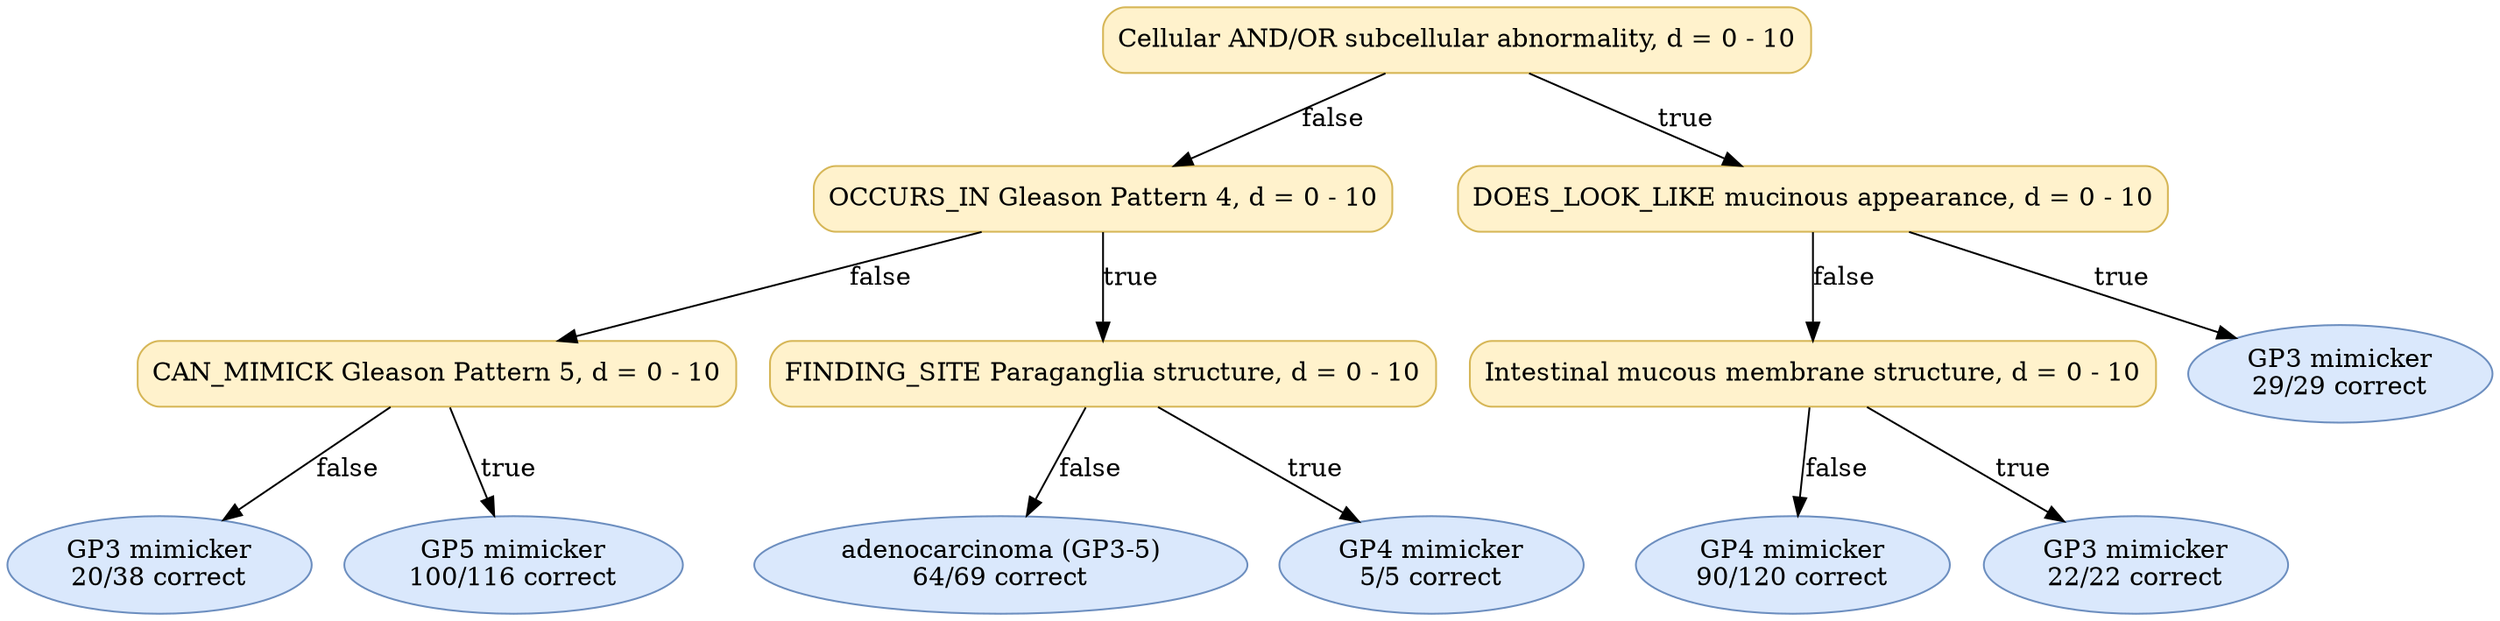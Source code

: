 digraph "DT" {
fontname="Times-Roman";
label="";
node [fontname="Times-Roman"];
Node1 [color="#D6B656", fillcolor="#FFF2CC", label="Cellular AND/OR subcellular abnormality, d = 0 - 10", shape="box", style="rounded,filled"];
Node2 [color="#D6B656", fillcolor="#FFF2CC", label="OCCURS_IN Gleason Pattern 4, d = 0 - 10", shape="box", style="rounded,filled"];
Node3 [color="#D6B656", fillcolor="#FFF2CC", label="CAN_MIMICK Gleason Pattern 5, d = 0 - 10", shape="box", style="rounded,filled"];
Node4 [color="#6C8EBF", fillcolor="#DAE8FC", label=<GP3 mimicker<br/>20/38 correct>, shape="ellipse", style="rounded,filled"];
Node5 [color="#6C8EBF", fillcolor="#DAE8FC", label=<GP5 mimicker<br/>100/116 correct>, shape="ellipse", style="rounded,filled"];
Node6 [color="#D6B656", fillcolor="#FFF2CC", label="FINDING_SITE Paraganglia structure, d = 0 - 10", shape="box", style="rounded,filled"];
Node7 [color="#6C8EBF", fillcolor="#DAE8FC", label=<adenocarcinoma (GP3-5)<br/>64/69 correct>, shape="ellipse", style="rounded,filled"];
Node8 [color="#6C8EBF", fillcolor="#DAE8FC", label=<GP4 mimicker<br/>5/5 correct>, shape="ellipse", style="rounded,filled"];
Node9 [color="#D6B656", fillcolor="#FFF2CC", label="DOES_LOOK_LIKE mucinous appearance, d = 0 - 10", shape="box", style="rounded,filled"];
Node10 [color="#D6B656", fillcolor="#FFF2CC", label="Intestinal mucous membrane structure, d = 0 - 10", shape="box", style="rounded,filled"];
Node11 [color="#6C8EBF", fillcolor="#DAE8FC", label=<GP4 mimicker<br/>90/120 correct>, shape="ellipse", style="rounded,filled"];
Node12 [color="#6C8EBF", fillcolor="#DAE8FC", label=<GP3 mimicker<br/>22/22 correct>, shape="ellipse", style="rounded,filled"];
Node13 [color="#6C8EBF", fillcolor="#DAE8FC", label=<GP3 mimicker<br/>29/29 correct>, shape="ellipse", style="rounded,filled"];
Node1 -> Node2  [key=0, label="false"];
Node1 -> Node9  [key=0, label="true"];
Node2 -> Node3  [key=0, label="false"];
Node2 -> Node6  [key=0, label="true"];
Node3 -> Node4  [key=0, label="false"];
Node3 -> Node5  [key=0, label="true"];
Node6 -> Node7  [key=0, label="false"];
Node6 -> Node8  [key=0, label="true"];
Node9 -> Node10  [key=0, label="false"];
Node9 -> Node13  [key=0, label="true"];
Node10 -> Node11  [key=0, label="false"];
Node10 -> Node12  [key=0, label="true"];
}
